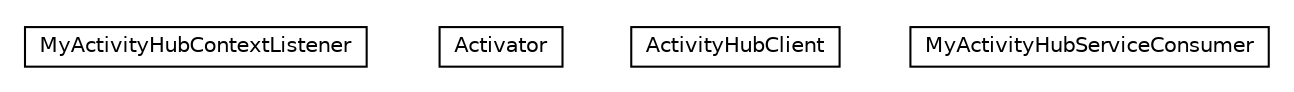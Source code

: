 #!/usr/local/bin/dot
#
# Class diagram 
# Generated by UMLGraph version R5_6-24-gf6e263 (http://www.umlgraph.org/)
#

digraph G {
	edge [fontname="Helvetica",fontsize=10,labelfontname="Helvetica",labelfontsize=10];
	node [fontname="Helvetica",fontsize=10,shape=plaintext];
	nodesep=0.25;
	ranksep=0.5;
	// org.universAAL.lddi.samples.activityhub.client.MyActivityHubContextListener
	c1893 [label=<<table title="org.universAAL.lddi.samples.activityhub.client.MyActivityHubContextListener" border="0" cellborder="1" cellspacing="0" cellpadding="2" port="p" href="./MyActivityHubContextListener.html">
		<tr><td><table border="0" cellspacing="0" cellpadding="1">
<tr><td align="center" balign="center"> MyActivityHubContextListener </td></tr>
		</table></td></tr>
		</table>>, URL="./MyActivityHubContextListener.html", fontname="Helvetica", fontcolor="black", fontsize=10.0];
	// org.universAAL.lddi.samples.activityhub.client.Activator
	c1894 [label=<<table title="org.universAAL.lddi.samples.activityhub.client.Activator" border="0" cellborder="1" cellspacing="0" cellpadding="2" port="p" href="./Activator.html">
		<tr><td><table border="0" cellspacing="0" cellpadding="1">
<tr><td align="center" balign="center"> Activator </td></tr>
		</table></td></tr>
		</table>>, URL="./Activator.html", fontname="Helvetica", fontcolor="black", fontsize=10.0];
	// org.universAAL.lddi.samples.activityhub.client.ActivityHubClient
	c1895 [label=<<table title="org.universAAL.lddi.samples.activityhub.client.ActivityHubClient" border="0" cellborder="1" cellspacing="0" cellpadding="2" port="p" href="./ActivityHubClient.html">
		<tr><td><table border="0" cellspacing="0" cellpadding="1">
<tr><td align="center" balign="center"> ActivityHubClient </td></tr>
		</table></td></tr>
		</table>>, URL="./ActivityHubClient.html", fontname="Helvetica", fontcolor="black", fontsize=10.0];
	// org.universAAL.lddi.samples.activityhub.client.MyActivityHubServiceConsumer
	c1896 [label=<<table title="org.universAAL.lddi.samples.activityhub.client.MyActivityHubServiceConsumer" border="0" cellborder="1" cellspacing="0" cellpadding="2" port="p" href="./MyActivityHubServiceConsumer.html">
		<tr><td><table border="0" cellspacing="0" cellpadding="1">
<tr><td align="center" balign="center"> MyActivityHubServiceConsumer </td></tr>
		</table></td></tr>
		</table>>, URL="./MyActivityHubServiceConsumer.html", fontname="Helvetica", fontcolor="black", fontsize=10.0];
}

